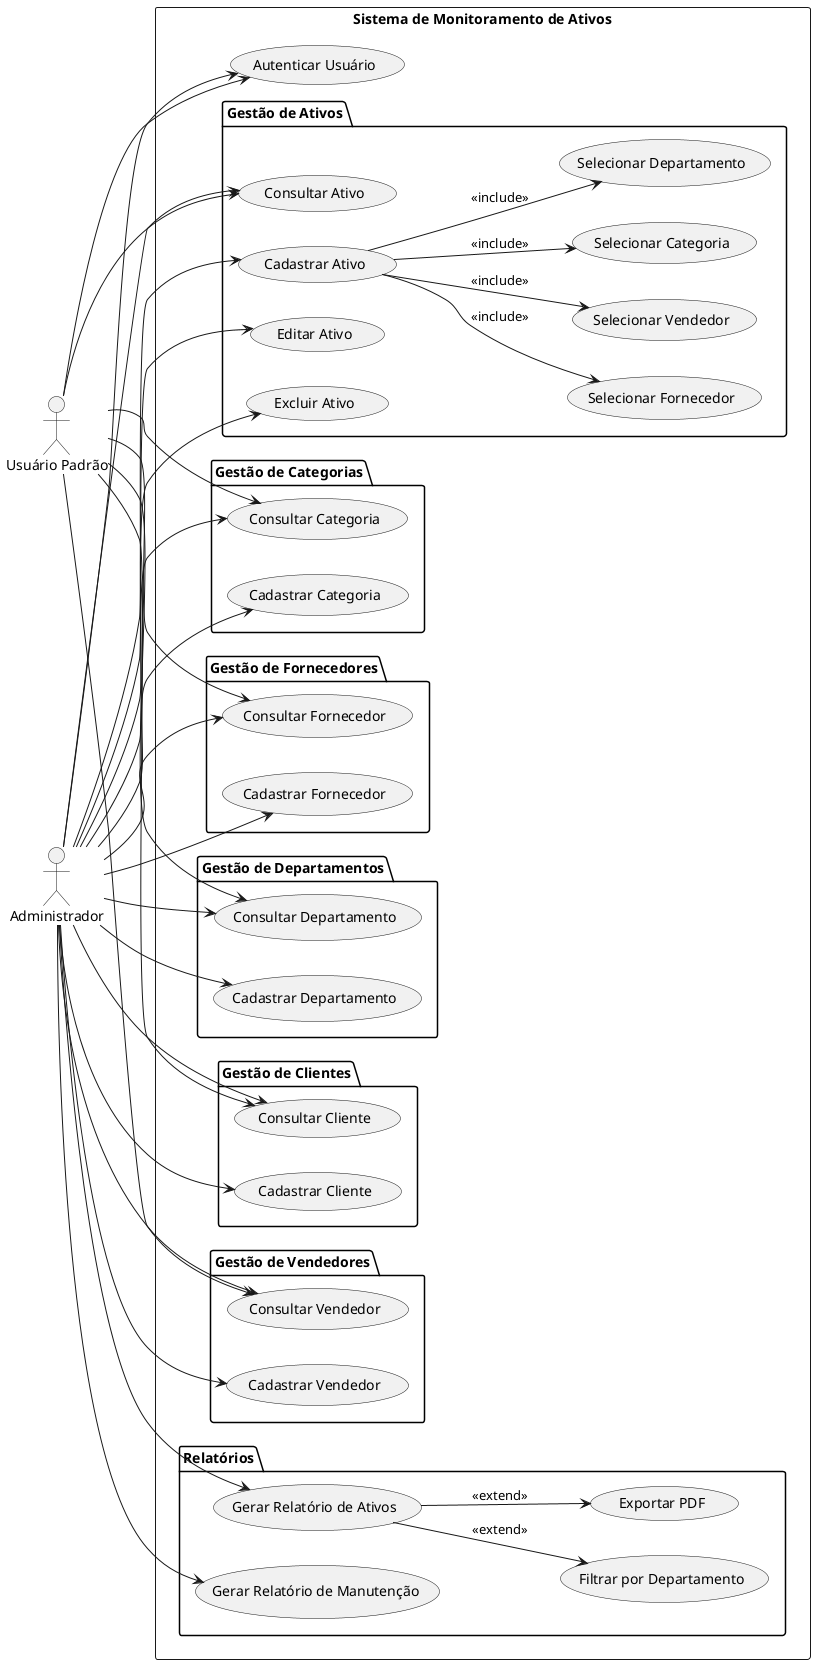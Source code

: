@startuml caso_uso_completo

left to right direction

actor "Administrador" as Admin
actor "Usuário Padrão" as User

rectangle "Sistema de Monitoramento de Ativos" {

  ' Autenticação
  usecase (Autenticar Usuário) as UC1

  ' Gestão de Ativos
  package "Gestão de Ativos" {
    usecase (Cadastrar Ativo) as UC2
    usecase (Consultar Ativo) as UC3
    usecase (Editar Ativo) as UC4
    usecase (Excluir Ativo) as UC5

    ' Casos incluídos no cadastro de ativo
    usecase (Selecionar Categoria) as UC18
    usecase (Selecionar Departamento) as UC19
    usecase (Selecionar Fornecedor) as UC20
    usecase (Selecionar Vendedor) as UC21
  }

  ' Gestão de Categorias
  package "Gestão de Categorias" {
    usecase (Cadastrar Categoria) as UC6
    usecase (Consultar Categoria) as UC7
  }

  ' Gestão de Fornecedores
  package "Gestão de Fornecedores" {
    usecase (Cadastrar Fornecedor) as UC8
    usecase (Consultar Fornecedor) as UC9
  }

  ' Gestão de Departamentos
  package "Gestão de Departamentos" {
    usecase (Cadastrar Departamento) as UC10
    usecase (Consultar Departamento) as UC11
  }

  ' Gestão de Clientes
  package "Gestão de Clientes" {
    usecase (Cadastrar Cliente) as UC12
    usecase (Consultar Cliente) as UC13
  }

  ' Gestão de Vendedores
  package "Gestão de Vendedores" {
    usecase (Cadastrar Vendedor) as UC14
    usecase (Consultar Vendedor) as UC15
  }

  ' Relatórios
  package "Relatórios" {
    usecase (Gerar Relatório de Ativos) as UC16
    usecase (Gerar Relatório de Manutenção) as UC17

    ' Extensões opcionais
    usecase (Filtrar por Departamento) as UC22
    usecase (Exportar PDF) as UC23
  }
}

' Relações do Administrador
Admin --> UC1
Admin --> UC2
Admin --> UC3
Admin --> UC4
Admin --> UC5
Admin --> UC6
Admin --> UC7
Admin --> UC8
Admin --> UC9
Admin --> UC10
Admin --> UC11
Admin --> UC12
Admin --> UC13
Admin --> UC14
Admin --> UC15
Admin --> UC16
Admin --> UC17

' Relações do Usuário Padrão
User --> UC1
User --> UC3
User --> UC7
User --> UC9
User --> UC11
User --> UC13
User --> UC15

' Includes (obrigatórios)
UC2 --> UC18 : <<include>>
UC2 --> UC19 : <<include>>
UC2 --> UC20 : <<include>>
UC2 --> UC21 : <<include>>

' Extends (opcionais)
UC16 --> UC22 : <<extend>>
UC16 --> UC23 : <<extend>>

@endumlGerar 